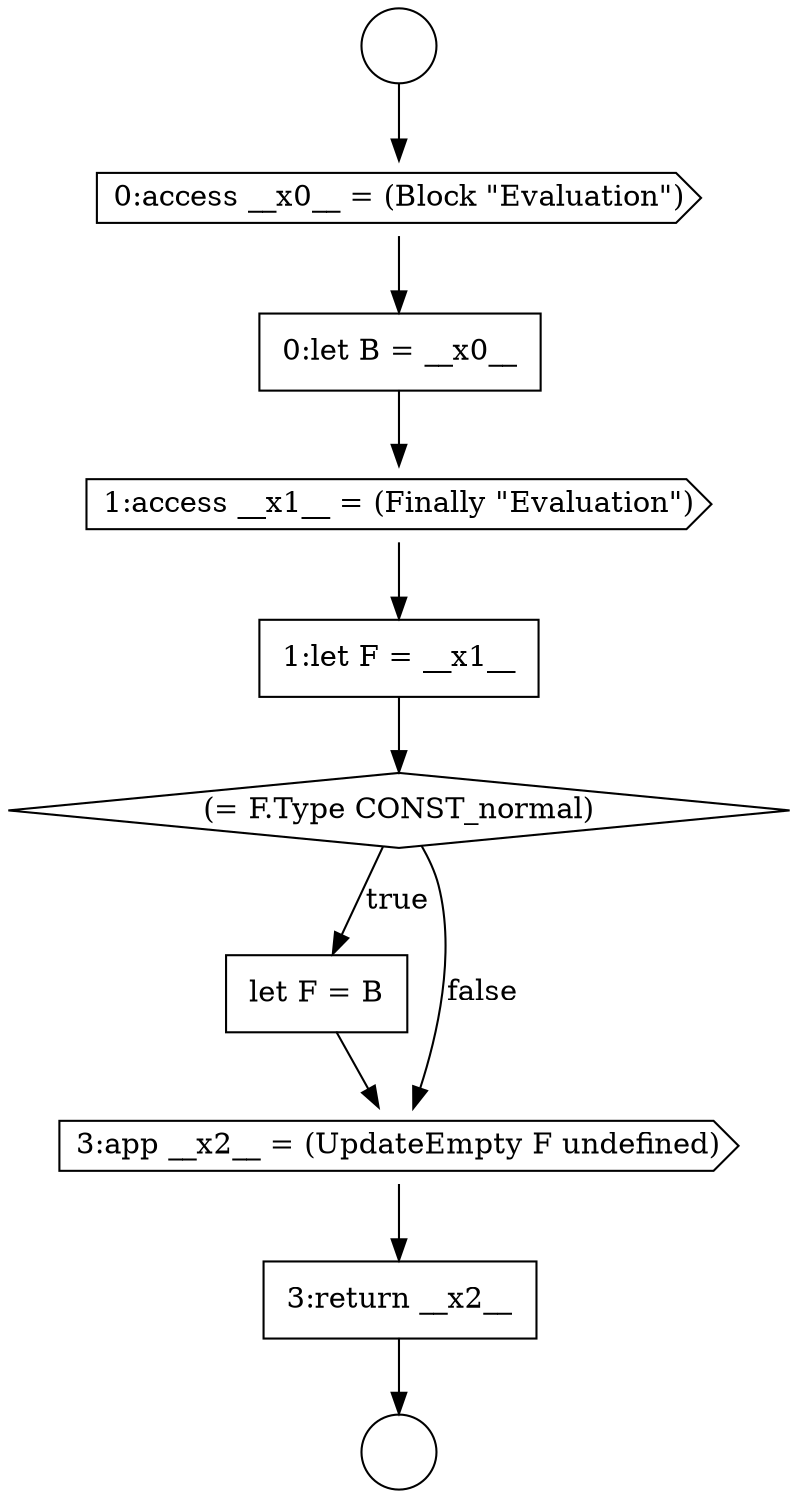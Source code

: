 digraph {
  node7560 [shape=cds, label=<<font color="black">0:access __x0__ = (Block &quot;Evaluation&quot;)</font>> color="black" fillcolor="white" style=filled]
  node7564 [shape=diamond, label=<<font color="black">(= F.Type CONST_normal)</font>> color="black" fillcolor="white" style=filled]
  node7565 [shape=none, margin=0, label=<<font color="black">
    <table border="0" cellborder="1" cellspacing="0" cellpadding="10">
      <tr><td align="left">let F = B</td></tr>
    </table>
  </font>> color="black" fillcolor="white" style=filled]
  node7559 [shape=circle label=" " color="black" fillcolor="white" style=filled]
  node7567 [shape=none, margin=0, label=<<font color="black">
    <table border="0" cellborder="1" cellspacing="0" cellpadding="10">
      <tr><td align="left">3:return __x2__</td></tr>
    </table>
  </font>> color="black" fillcolor="white" style=filled]
  node7558 [shape=circle label=" " color="black" fillcolor="white" style=filled]
  node7562 [shape=cds, label=<<font color="black">1:access __x1__ = (Finally &quot;Evaluation&quot;)</font>> color="black" fillcolor="white" style=filled]
  node7563 [shape=none, margin=0, label=<<font color="black">
    <table border="0" cellborder="1" cellspacing="0" cellpadding="10">
      <tr><td align="left">1:let F = __x1__</td></tr>
    </table>
  </font>> color="black" fillcolor="white" style=filled]
  node7566 [shape=cds, label=<<font color="black">3:app __x2__ = (UpdateEmpty F undefined)</font>> color="black" fillcolor="white" style=filled]
  node7561 [shape=none, margin=0, label=<<font color="black">
    <table border="0" cellborder="1" cellspacing="0" cellpadding="10">
      <tr><td align="left">0:let B = __x0__</td></tr>
    </table>
  </font>> color="black" fillcolor="white" style=filled]
  node7562 -> node7563 [ color="black"]
  node7558 -> node7560 [ color="black"]
  node7566 -> node7567 [ color="black"]
  node7564 -> node7565 [label=<<font color="black">true</font>> color="black"]
  node7564 -> node7566 [label=<<font color="black">false</font>> color="black"]
  node7567 -> node7559 [ color="black"]
  node7560 -> node7561 [ color="black"]
  node7561 -> node7562 [ color="black"]
  node7565 -> node7566 [ color="black"]
  node7563 -> node7564 [ color="black"]
}
